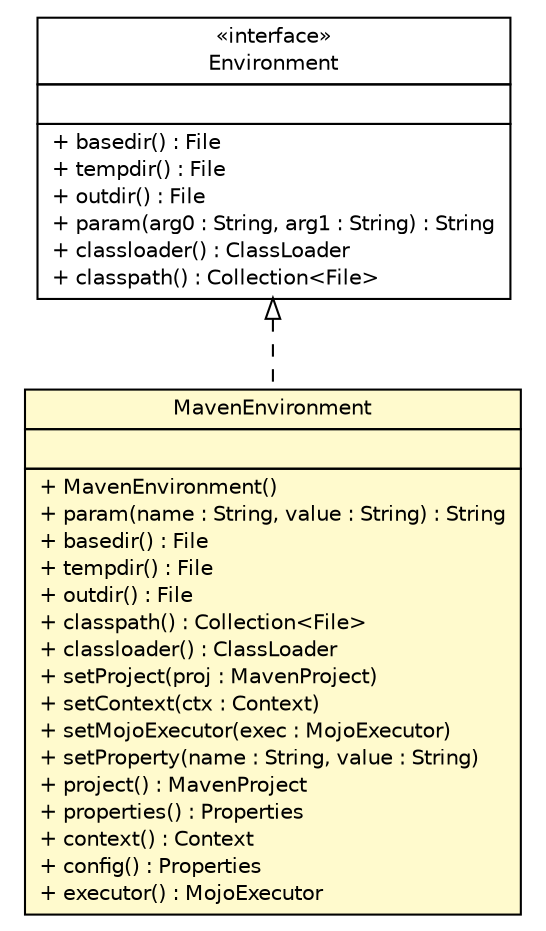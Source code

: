 #!/usr/local/bin/dot
#
# Class diagram 
# Generated by UMLGraph version 5.1 (http://www.umlgraph.org/)
#

digraph G {
	edge [fontname="Helvetica",fontsize=10,labelfontname="Helvetica",labelfontsize=10];
	node [fontname="Helvetica",fontsize=10,shape=plaintext];
	nodesep=0.25;
	ranksep=0.5;
	// com.qulice.maven.MavenEnvironment
	c58 [label=<<table title="com.qulice.maven.MavenEnvironment" border="0" cellborder="1" cellspacing="0" cellpadding="2" port="p" bgcolor="lemonChiffon" href="./MavenEnvironment.html">
		<tr><td><table border="0" cellspacing="0" cellpadding="1">
<tr><td align="center" balign="center"> MavenEnvironment </td></tr>
		</table></td></tr>
		<tr><td><table border="0" cellspacing="0" cellpadding="1">
<tr><td align="left" balign="left">  </td></tr>
		</table></td></tr>
		<tr><td><table border="0" cellspacing="0" cellpadding="1">
<tr><td align="left" balign="left"> + MavenEnvironment() </td></tr>
<tr><td align="left" balign="left"> + param(name : String, value : String) : String </td></tr>
<tr><td align="left" balign="left"> + basedir() : File </td></tr>
<tr><td align="left" balign="left"> + tempdir() : File </td></tr>
<tr><td align="left" balign="left"> + outdir() : File </td></tr>
<tr><td align="left" balign="left"> + classpath() : Collection&lt;File&gt; </td></tr>
<tr><td align="left" balign="left"> + classloader() : ClassLoader </td></tr>
<tr><td align="left" balign="left"> + setProject(proj : MavenProject) </td></tr>
<tr><td align="left" balign="left"> + setContext(ctx : Context) </td></tr>
<tr><td align="left" balign="left"> + setMojoExecutor(exec : MojoExecutor) </td></tr>
<tr><td align="left" balign="left"> + setProperty(name : String, value : String) </td></tr>
<tr><td align="left" balign="left"> + project() : MavenProject </td></tr>
<tr><td align="left" balign="left"> + properties() : Properties </td></tr>
<tr><td align="left" balign="left"> + context() : Context </td></tr>
<tr><td align="left" balign="left"> + config() : Properties </td></tr>
<tr><td align="left" balign="left"> + executor() : MojoExecutor </td></tr>
		</table></td></tr>
		</table>>, fontname="Helvetica", fontcolor="black", fontsize=10.0];
	//com.qulice.maven.MavenEnvironment implements com.qulice.spi.Environment
	c59:p -> c58:p [dir=back,arrowtail=empty,style=dashed];
	// com.qulice.spi.Environment
	c59 [label=<<table title="com.qulice.spi.Environment" border="0" cellborder="1" cellspacing="0" cellpadding="2" port="p" href="http://java.sun.com/j2se/1.4.2/docs/api/com/qulice/spi/Environment.html">
		<tr><td><table border="0" cellspacing="0" cellpadding="1">
<tr><td align="center" balign="center"> &#171;interface&#187; </td></tr>
<tr><td align="center" balign="center"> Environment </td></tr>
		</table></td></tr>
		<tr><td><table border="0" cellspacing="0" cellpadding="1">
<tr><td align="left" balign="left">  </td></tr>
		</table></td></tr>
		<tr><td><table border="0" cellspacing="0" cellpadding="1">
<tr><td align="left" balign="left"> + basedir() : File </td></tr>
<tr><td align="left" balign="left"> + tempdir() : File </td></tr>
<tr><td align="left" balign="left"> + outdir() : File </td></tr>
<tr><td align="left" balign="left"> + param(arg0 : String, arg1 : String) : String </td></tr>
<tr><td align="left" balign="left"> + classloader() : ClassLoader </td></tr>
<tr><td align="left" balign="left"> + classpath() : Collection&lt;File&gt; </td></tr>
		</table></td></tr>
		</table>>, fontname="Helvetica", fontcolor="black", fontsize=10.0];
}

